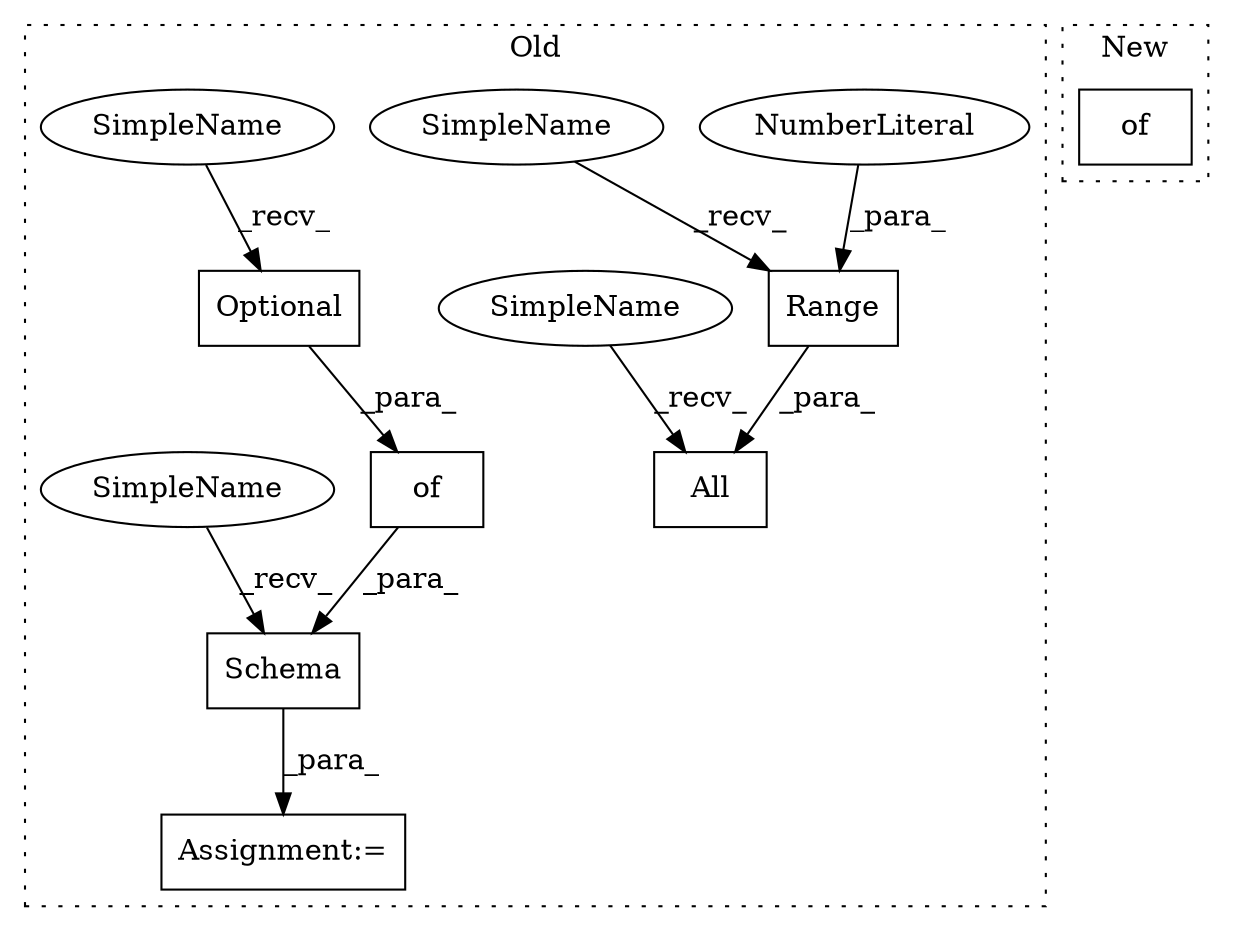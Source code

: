 digraph G {
subgraph cluster0 {
1 [label="All" a="32" s="2858,2904" l="4,1" shape="box"];
3 [label="Range" a="32" s="2896,2903" l="6,1" shape="box"];
4 [label="NumberLiteral" a="34" s="2902" l="1" shape="ellipse"];
5 [label="Optional" a="32" s="2180,2206" l="9,1" shape="box"];
6 [label="Schema" a="32" s="2155,2267" l="7,1" shape="box"];
7 [label="of" a="32" s="2166,2266" l="3,1" shape="box"];
8 [label="Assignment:=" a="7" s="2143" l="1" shape="box"];
9 [label="SimpleName" a="42" s="2885" l="10" shape="ellipse"];
10 [label="SimpleName" a="42" s="2847" l="10" shape="ellipse"];
11 [label="SimpleName" a="42" s="2169" l="10" shape="ellipse"];
12 [label="SimpleName" a="42" s="2144" l="10" shape="ellipse"];
label = "Old";
style="dotted";
}
subgraph cluster1 {
2 [label="of" a="32" s="5384" l="4" shape="box"];
label = "New";
style="dotted";
}
3 -> 1 [label="_para_"];
4 -> 3 [label="_para_"];
5 -> 7 [label="_para_"];
6 -> 8 [label="_para_"];
7 -> 6 [label="_para_"];
9 -> 3 [label="_recv_"];
10 -> 1 [label="_recv_"];
11 -> 5 [label="_recv_"];
12 -> 6 [label="_recv_"];
}